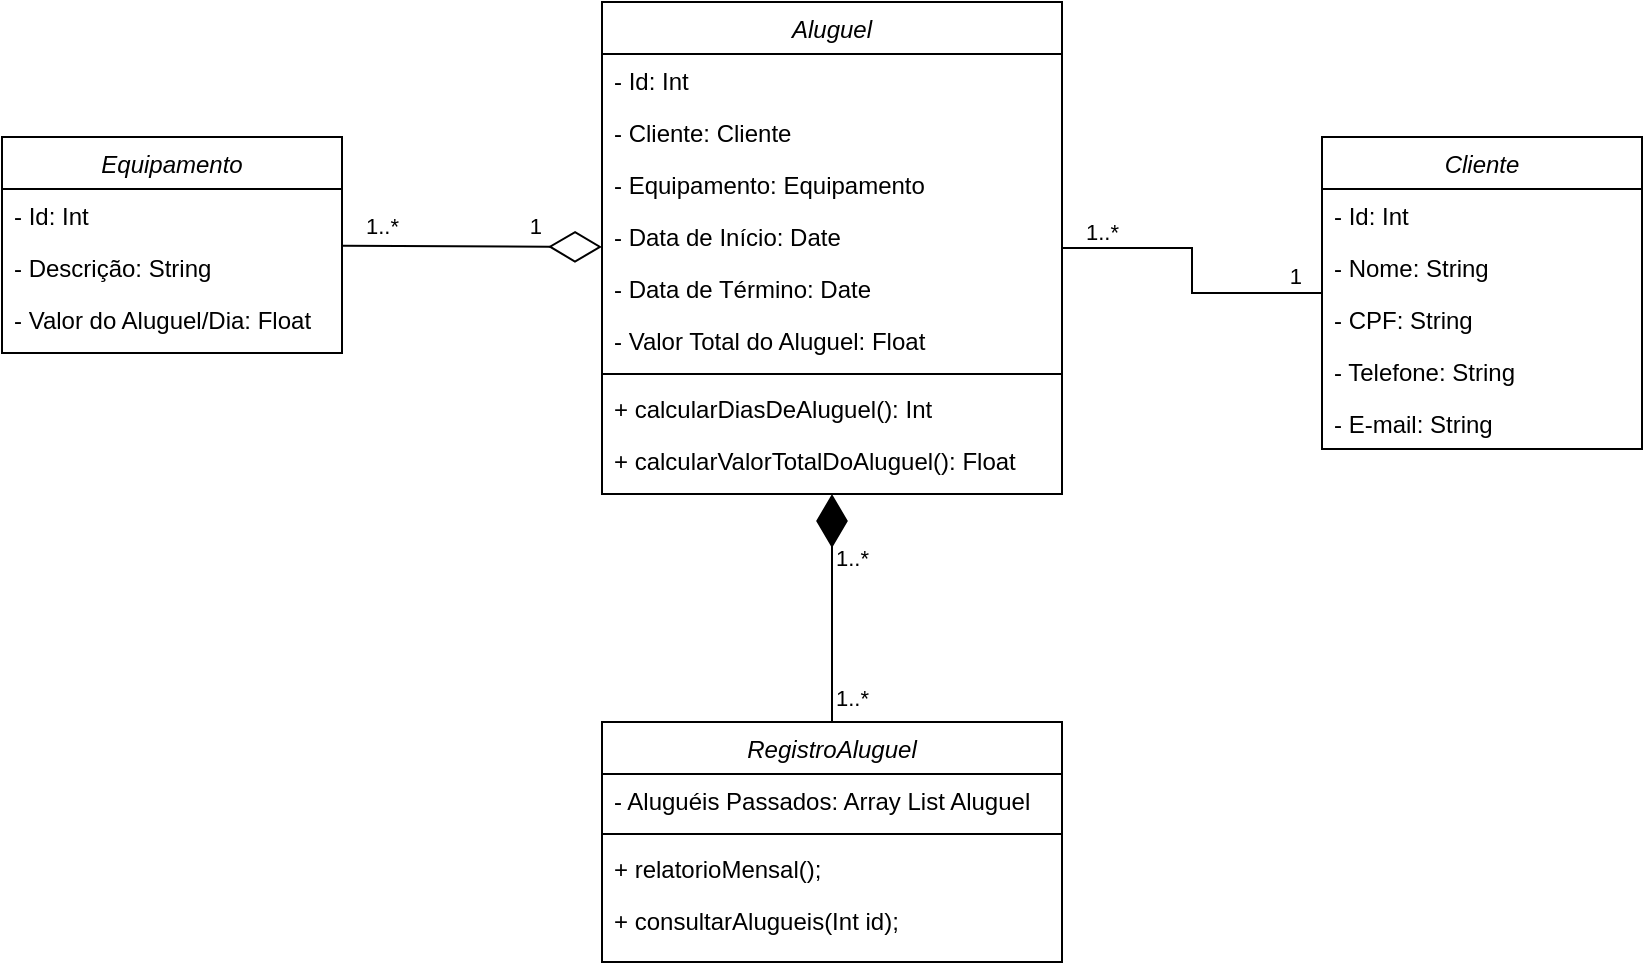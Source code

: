 <mxfile version="21.6.9" type="github">
  <diagram id="C5RBs43oDa-KdzZeNtuy" name="Page-1">
    <mxGraphModel dx="1393" dy="658" grid="1" gridSize="10" guides="1" tooltips="1" connect="1" arrows="1" fold="1" page="1" pageScale="1" pageWidth="827" pageHeight="1169" math="0" shadow="0">
      <root>
        <mxCell id="WIyWlLk6GJQsqaUBKTNV-0" />
        <mxCell id="WIyWlLk6GJQsqaUBKTNV-1" parent="WIyWlLk6GJQsqaUBKTNV-0" />
        <mxCell id="iZOLPuWumanf_6PVVCPP-1" value="Equipamento" style="swimlane;fontStyle=2;align=center;verticalAlign=top;childLayout=stackLayout;horizontal=1;startSize=26;horizontalStack=0;resizeParent=1;resizeLast=0;collapsible=1;marginBottom=0;rounded=0;shadow=0;strokeWidth=1;" parent="WIyWlLk6GJQsqaUBKTNV-1" vertex="1">
          <mxGeometry x="420" y="457.5" width="170" height="108" as="geometry">
            <mxRectangle x="230" y="140" width="160" height="26" as="alternateBounds" />
          </mxGeometry>
        </mxCell>
        <mxCell id="iZOLPuWumanf_6PVVCPP-2" value="- Id: Int" style="text;align=left;verticalAlign=top;spacingLeft=4;spacingRight=4;overflow=hidden;rotatable=0;points=[[0,0.5],[1,0.5]];portConstraint=eastwest;" parent="iZOLPuWumanf_6PVVCPP-1" vertex="1">
          <mxGeometry y="26" width="170" height="26" as="geometry" />
        </mxCell>
        <mxCell id="iZOLPuWumanf_6PVVCPP-3" value="- Descrição: String" style="text;align=left;verticalAlign=top;spacingLeft=4;spacingRight=4;overflow=hidden;rotatable=0;points=[[0,0.5],[1,0.5]];portConstraint=eastwest;rounded=0;shadow=0;html=0;" parent="iZOLPuWumanf_6PVVCPP-1" vertex="1">
          <mxGeometry y="52" width="170" height="26" as="geometry" />
        </mxCell>
        <mxCell id="iZOLPuWumanf_6PVVCPP-19" value="- Valor do Aluguel/Dia: Float" style="text;align=left;verticalAlign=top;spacingLeft=4;spacingRight=4;overflow=hidden;rotatable=0;points=[[0,0.5],[1,0.5]];portConstraint=eastwest;rounded=0;shadow=0;html=0;" parent="iZOLPuWumanf_6PVVCPP-1" vertex="1">
          <mxGeometry y="78" width="170" height="26" as="geometry" />
        </mxCell>
        <mxCell id="iZOLPuWumanf_6PVVCPP-7" value="Cliente" style="swimlane;fontStyle=2;align=center;verticalAlign=top;childLayout=stackLayout;horizontal=1;startSize=26;horizontalStack=0;resizeParent=1;resizeLast=0;collapsible=1;marginBottom=0;rounded=0;shadow=0;strokeWidth=1;" parent="WIyWlLk6GJQsqaUBKTNV-1" vertex="1">
          <mxGeometry x="1080" y="457.5" width="160" height="156" as="geometry">
            <mxRectangle x="230" y="140" width="160" height="26" as="alternateBounds" />
          </mxGeometry>
        </mxCell>
        <mxCell id="iZOLPuWumanf_6PVVCPP-8" value="- Id: Int" style="text;align=left;verticalAlign=top;spacingLeft=4;spacingRight=4;overflow=hidden;rotatable=0;points=[[0,0.5],[1,0.5]];portConstraint=eastwest;" parent="iZOLPuWumanf_6PVVCPP-7" vertex="1">
          <mxGeometry y="26" width="160" height="26" as="geometry" />
        </mxCell>
        <mxCell id="iZOLPuWumanf_6PVVCPP-9" value="- Nome: String" style="text;align=left;verticalAlign=top;spacingLeft=4;spacingRight=4;overflow=hidden;rotatable=0;points=[[0,0.5],[1,0.5]];portConstraint=eastwest;rounded=0;shadow=0;html=0;" parent="iZOLPuWumanf_6PVVCPP-7" vertex="1">
          <mxGeometry y="52" width="160" height="26" as="geometry" />
        </mxCell>
        <mxCell id="uW-JvaTUBIXqORTgPib3-16" value="- CPF: String" style="text;align=left;verticalAlign=top;spacingLeft=4;spacingRight=4;overflow=hidden;rotatable=0;points=[[0,0.5],[1,0.5]];portConstraint=eastwest;rounded=0;shadow=0;html=0;" vertex="1" parent="iZOLPuWumanf_6PVVCPP-7">
          <mxGeometry y="78" width="160" height="26" as="geometry" />
        </mxCell>
        <mxCell id="uW-JvaTUBIXqORTgPib3-14" value="- Telefone: String" style="text;align=left;verticalAlign=top;spacingLeft=4;spacingRight=4;overflow=hidden;rotatable=0;points=[[0,0.5],[1,0.5]];portConstraint=eastwest;rounded=0;shadow=0;html=0;" vertex="1" parent="iZOLPuWumanf_6PVVCPP-7">
          <mxGeometry y="104" width="160" height="26" as="geometry" />
        </mxCell>
        <mxCell id="uW-JvaTUBIXqORTgPib3-15" value="- E-mail: String" style="text;align=left;verticalAlign=top;spacingLeft=4;spacingRight=4;overflow=hidden;rotatable=0;points=[[0,0.5],[1,0.5]];portConstraint=eastwest;rounded=0;shadow=0;html=0;" vertex="1" parent="iZOLPuWumanf_6PVVCPP-7">
          <mxGeometry y="130" width="160" height="26" as="geometry" />
        </mxCell>
        <mxCell id="iZOLPuWumanf_6PVVCPP-12" value="Aluguel" style="swimlane;fontStyle=2;align=center;verticalAlign=top;childLayout=stackLayout;horizontal=1;startSize=26;horizontalStack=0;resizeParent=1;resizeLast=0;collapsible=1;marginBottom=0;rounded=0;shadow=0;strokeWidth=1;" parent="WIyWlLk6GJQsqaUBKTNV-1" vertex="1">
          <mxGeometry x="720" y="390" width="230" height="246" as="geometry">
            <mxRectangle x="230" y="140" width="160" height="26" as="alternateBounds" />
          </mxGeometry>
        </mxCell>
        <mxCell id="uW-JvaTUBIXqORTgPib3-18" value="- Id: Int" style="text;align=left;verticalAlign=top;spacingLeft=4;spacingRight=4;overflow=hidden;rotatable=0;points=[[0,0.5],[1,0.5]];portConstraint=eastwest;" vertex="1" parent="iZOLPuWumanf_6PVVCPP-12">
          <mxGeometry y="26" width="230" height="26" as="geometry" />
        </mxCell>
        <mxCell id="iZOLPuWumanf_6PVVCPP-13" value="- Cliente: Cliente" style="text;align=left;verticalAlign=top;spacingLeft=4;spacingRight=4;overflow=hidden;rotatable=0;points=[[0,0.5],[1,0.5]];portConstraint=eastwest;" parent="iZOLPuWumanf_6PVVCPP-12" vertex="1">
          <mxGeometry y="52" width="230" height="26" as="geometry" />
        </mxCell>
        <mxCell id="iZOLPuWumanf_6PVVCPP-39" value="- Equipamento: Equipamento" style="text;align=left;verticalAlign=top;spacingLeft=4;spacingRight=4;overflow=hidden;rotatable=0;points=[[0,0.5],[1,0.5]];portConstraint=eastwest;" parent="iZOLPuWumanf_6PVVCPP-12" vertex="1">
          <mxGeometry y="78" width="230" height="26" as="geometry" />
        </mxCell>
        <mxCell id="iZOLPuWumanf_6PVVCPP-14" value="- Data de Início: Date" style="text;align=left;verticalAlign=top;spacingLeft=4;spacingRight=4;overflow=hidden;rotatable=0;points=[[0,0.5],[1,0.5]];portConstraint=eastwest;rounded=0;shadow=0;html=0;" parent="iZOLPuWumanf_6PVVCPP-12" vertex="1">
          <mxGeometry y="104" width="230" height="26" as="geometry" />
        </mxCell>
        <mxCell id="iZOLPuWumanf_6PVVCPP-16" value="- Data de Término: Date" style="text;align=left;verticalAlign=top;spacingLeft=4;spacingRight=4;overflow=hidden;rotatable=0;points=[[0,0.5],[1,0.5]];portConstraint=eastwest;" parent="iZOLPuWumanf_6PVVCPP-12" vertex="1">
          <mxGeometry y="130" width="230" height="26" as="geometry" />
        </mxCell>
        <mxCell id="iZOLPuWumanf_6PVVCPP-17" value="- Valor Total do Aluguel: Float" style="text;align=left;verticalAlign=top;spacingLeft=4;spacingRight=4;overflow=hidden;rotatable=0;points=[[0,0.5],[1,0.5]];portConstraint=eastwest;rounded=0;shadow=0;html=0;" parent="iZOLPuWumanf_6PVVCPP-12" vertex="1">
          <mxGeometry y="156" width="230" height="26" as="geometry" />
        </mxCell>
        <mxCell id="iZOLPuWumanf_6PVVCPP-15" value="" style="line;html=1;strokeWidth=1;align=left;verticalAlign=middle;spacingTop=-1;spacingLeft=3;spacingRight=3;rotatable=0;labelPosition=right;points=[];portConstraint=eastwest;" parent="iZOLPuWumanf_6PVVCPP-12" vertex="1">
          <mxGeometry y="182" width="230" height="8" as="geometry" />
        </mxCell>
        <mxCell id="iZOLPuWumanf_6PVVCPP-45" value="+ calcularDiasDeAluguel(): Int" style="text;align=left;verticalAlign=top;spacingLeft=4;spacingRight=4;overflow=hidden;rotatable=0;points=[[0,0.5],[1,0.5]];portConstraint=eastwest;rounded=0;shadow=0;html=0;" parent="iZOLPuWumanf_6PVVCPP-12" vertex="1">
          <mxGeometry y="190" width="230" height="26" as="geometry" />
        </mxCell>
        <mxCell id="iZOLPuWumanf_6PVVCPP-20" value="+ calcularValorTotalDoAluguel(): Float" style="text;align=left;verticalAlign=top;spacingLeft=4;spacingRight=4;overflow=hidden;rotatable=0;points=[[0,0.5],[1,0.5]];portConstraint=eastwest;rounded=0;shadow=0;html=0;" parent="iZOLPuWumanf_6PVVCPP-12" vertex="1">
          <mxGeometry y="216" width="230" height="30" as="geometry" />
        </mxCell>
        <mxCell id="6jYIV-LT-1YSZ_mb6BY1-0" value="" style="endArrow=none;html=1;edgeStyle=orthogonalEdgeStyle;rounded=0;" parent="WIyWlLk6GJQsqaUBKTNV-1" source="iZOLPuWumanf_6PVVCPP-12" target="iZOLPuWumanf_6PVVCPP-7" edge="1">
          <mxGeometry relative="1" as="geometry">
            <mxPoint x="910" y="400" as="sourcePoint" />
            <mxPoint x="1070" y="400" as="targetPoint" />
          </mxGeometry>
        </mxCell>
        <mxCell id="6jYIV-LT-1YSZ_mb6BY1-1" value="1..*" style="edgeLabel;resizable=0;html=1;align=left;verticalAlign=bottom;" parent="6jYIV-LT-1YSZ_mb6BY1-0" connectable="0" vertex="1">
          <mxGeometry x="-1" relative="1" as="geometry">
            <mxPoint x="10" as="offset" />
          </mxGeometry>
        </mxCell>
        <mxCell id="6jYIV-LT-1YSZ_mb6BY1-2" value="1" style="edgeLabel;resizable=0;html=1;align=right;verticalAlign=bottom;" parent="6jYIV-LT-1YSZ_mb6BY1-0" connectable="0" vertex="1">
          <mxGeometry x="1" relative="1" as="geometry">
            <mxPoint x="-10" as="offset" />
          </mxGeometry>
        </mxCell>
        <mxCell id="6jYIV-LT-1YSZ_mb6BY1-3" value="RegistroAluguel" style="swimlane;fontStyle=2;align=center;verticalAlign=top;childLayout=stackLayout;horizontal=1;startSize=26;horizontalStack=0;resizeParent=1;resizeLast=0;collapsible=1;marginBottom=0;rounded=0;shadow=0;strokeWidth=1;" parent="WIyWlLk6GJQsqaUBKTNV-1" vertex="1">
          <mxGeometry x="720" y="750" width="230" height="120" as="geometry">
            <mxRectangle x="230" y="140" width="160" height="26" as="alternateBounds" />
          </mxGeometry>
        </mxCell>
        <mxCell id="6jYIV-LT-1YSZ_mb6BY1-4" value="- Aluguéis Passados: Array List Aluguel" style="text;align=left;verticalAlign=top;spacingLeft=4;spacingRight=4;overflow=hidden;rotatable=0;points=[[0,0.5],[1,0.5]];portConstraint=eastwest;" parent="6jYIV-LT-1YSZ_mb6BY1-3" vertex="1">
          <mxGeometry y="26" width="230" height="26" as="geometry" />
        </mxCell>
        <mxCell id="uW-JvaTUBIXqORTgPib3-22" value="" style="line;html=1;strokeWidth=1;align=left;verticalAlign=middle;spacingTop=-1;spacingLeft=3;spacingRight=3;rotatable=0;labelPosition=right;points=[];portConstraint=eastwest;" vertex="1" parent="6jYIV-LT-1YSZ_mb6BY1-3">
          <mxGeometry y="52" width="230" height="8" as="geometry" />
        </mxCell>
        <mxCell id="uW-JvaTUBIXqORTgPib3-21" value="+ relatorioMensal();" style="text;align=left;verticalAlign=top;spacingLeft=4;spacingRight=4;overflow=hidden;rotatable=0;points=[[0,0.5],[1,0.5]];portConstraint=eastwest;" vertex="1" parent="6jYIV-LT-1YSZ_mb6BY1-3">
          <mxGeometry y="60" width="230" height="26" as="geometry" />
        </mxCell>
        <mxCell id="uW-JvaTUBIXqORTgPib3-23" value="+ consultarAlugueis(Int id);" style="text;align=left;verticalAlign=top;spacingLeft=4;spacingRight=4;overflow=hidden;rotatable=0;points=[[0,0.5],[1,0.5]];portConstraint=eastwest;" vertex="1" parent="6jYIV-LT-1YSZ_mb6BY1-3">
          <mxGeometry y="86" width="230" height="34" as="geometry" />
        </mxCell>
        <mxCell id="6jYIV-LT-1YSZ_mb6BY1-15" value="" style="endArrow=diamondThin;endFill=1;endSize=24;html=1;rounded=0;" parent="WIyWlLk6GJQsqaUBKTNV-1" source="6jYIV-LT-1YSZ_mb6BY1-3" target="iZOLPuWumanf_6PVVCPP-12" edge="1">
          <mxGeometry width="160" relative="1" as="geometry">
            <mxPoint x="610" y="680" as="sourcePoint" />
            <mxPoint x="750" y="640" as="targetPoint" />
          </mxGeometry>
        </mxCell>
        <mxCell id="uW-JvaTUBIXqORTgPib3-1" value="" style="endArrow=diamondThin;endFill=0;endSize=24;html=1;rounded=0;" edge="1" parent="WIyWlLk6GJQsqaUBKTNV-1" source="iZOLPuWumanf_6PVVCPP-1" target="iZOLPuWumanf_6PVVCPP-12">
          <mxGeometry width="160" relative="1" as="geometry">
            <mxPoint x="580" y="658" as="sourcePoint" />
            <mxPoint x="740" y="658" as="targetPoint" />
          </mxGeometry>
        </mxCell>
        <mxCell id="uW-JvaTUBIXqORTgPib3-7" value="1..*" style="edgeLabel;resizable=0;html=1;align=left;verticalAlign=bottom;" connectable="0" vertex="1" parent="WIyWlLk6GJQsqaUBKTNV-1">
          <mxGeometry x="600" y="510" as="geometry" />
        </mxCell>
        <mxCell id="uW-JvaTUBIXqORTgPib3-8" value="1" style="edgeLabel;resizable=0;html=1;align=right;verticalAlign=bottom;" connectable="0" vertex="1" parent="WIyWlLk6GJQsqaUBKTNV-1">
          <mxGeometry x="690" y="510" as="geometry" />
        </mxCell>
        <mxCell id="uW-JvaTUBIXqORTgPib3-24" value="1..*" style="edgeLabel;resizable=0;html=1;align=left;verticalAlign=bottom;" connectable="0" vertex="1" parent="WIyWlLk6GJQsqaUBKTNV-1">
          <mxGeometry x="600" y="520" as="geometry">
            <mxPoint x="235" y="156" as="offset" />
          </mxGeometry>
        </mxCell>
        <mxCell id="uW-JvaTUBIXqORTgPib3-25" value="1..*" style="edgeLabel;resizable=0;html=1;align=left;verticalAlign=bottom;" connectable="0" vertex="1" parent="WIyWlLk6GJQsqaUBKTNV-1">
          <mxGeometry x="600" y="590" as="geometry">
            <mxPoint x="235" y="156" as="offset" />
          </mxGeometry>
        </mxCell>
      </root>
    </mxGraphModel>
  </diagram>
</mxfile>
